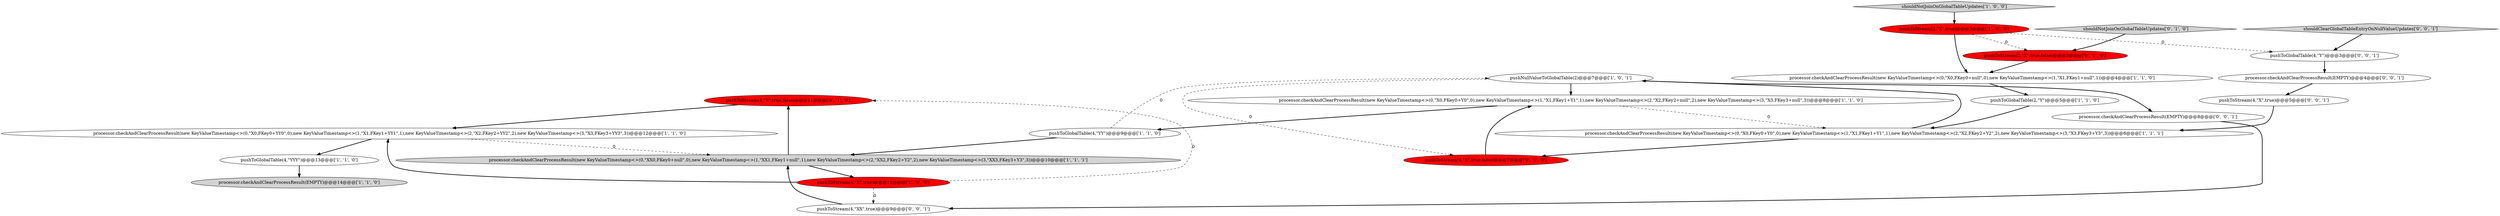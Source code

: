 digraph {
16 [style = filled, label = "pushToStream(4,\"X\",true,false)@@@11@@@['0', '1', '0']", fillcolor = red, shape = ellipse image = "AAA1AAABBB2BBB"];
3 [style = filled, label = "processor.checkAndClearProcessResult(new KeyValueTimestamp<>(0,\"X0,FKey0+YY0\",0),new KeyValueTimestamp<>(1,\"X1,FKey1+YY1\",1),new KeyValueTimestamp<>(2,\"X2,FKey2+YY2\",2),new KeyValueTimestamp<>(3,\"X3,FKey3+YY3\",3))@@@12@@@['1', '1', '0']", fillcolor = white, shape = ellipse image = "AAA0AAABBB1BBB"];
12 [style = filled, label = "shouldNotJoinOnGlobalTableUpdates['1', '0', '0']", fillcolor = lightgray, shape = diamond image = "AAA0AAABBB1BBB"];
11 [style = filled, label = "processor.checkAndClearProcessResult(new KeyValueTimestamp<>(0,\"X0,FKey0+null\",0),new KeyValueTimestamp<>(1,\"X1,FKey1+null\",1))@@@4@@@['1', '1', '0']", fillcolor = white, shape = ellipse image = "AAA0AAABBB1BBB"];
7 [style = filled, label = "pushToStream(2,\"X\",true)@@@3@@@['1', '0', '0']", fillcolor = red, shape = ellipse image = "AAA1AAABBB1BBB"];
21 [style = filled, label = "pushToStream(4,\"XX\",true)@@@9@@@['0', '0', '1']", fillcolor = white, shape = ellipse image = "AAA0AAABBB3BBB"];
2 [style = filled, label = "pushToGlobalTable(2,\"Y\")@@@5@@@['1', '1', '0']", fillcolor = white, shape = ellipse image = "AAA0AAABBB1BBB"];
4 [style = filled, label = "processor.checkAndClearProcessResult(new KeyValueTimestamp<>(0,\"XX0,FKey0+null\",0),new KeyValueTimestamp<>(1,\"XX1,FKey1+null\",1),new KeyValueTimestamp<>(2,\"XX2,FKey2+Y2\",2),new KeyValueTimestamp<>(3,\"XX3,FKey3+Y3\",3))@@@10@@@['1', '1', '1']", fillcolor = lightgray, shape = ellipse image = "AAA0AAABBB1BBB"];
8 [style = filled, label = "pushToGlobalTable(4,\"YY\")@@@9@@@['1', '1', '0']", fillcolor = white, shape = ellipse image = "AAA0AAABBB1BBB"];
10 [style = filled, label = "pushToStream(4,\"X\",true)@@@11@@@['1', '0', '0']", fillcolor = red, shape = ellipse image = "AAA1AAABBB1BBB"];
17 [style = filled, label = "pushToGlobalTable(4,\"Y\")@@@3@@@['0', '0', '1']", fillcolor = white, shape = ellipse image = "AAA0AAABBB3BBB"];
22 [style = filled, label = "processor.checkAndClearProcessResult(EMPTY)@@@8@@@['0', '0', '1']", fillcolor = white, shape = ellipse image = "AAA0AAABBB3BBB"];
18 [style = filled, label = "shouldClearGlobalTableEntryOnNullValueUpdates['0', '0', '1']", fillcolor = lightgray, shape = diamond image = "AAA0AAABBB3BBB"];
1 [style = filled, label = "processor.checkAndClearProcessResult(EMPTY)@@@14@@@['1', '1', '0']", fillcolor = lightgray, shape = ellipse image = "AAA0AAABBB1BBB"];
6 [style = filled, label = "pushNullValueToGlobalTable(2)@@@7@@@['1', '0', '1']", fillcolor = white, shape = ellipse image = "AAA0AAABBB1BBB"];
13 [style = filled, label = "shouldNotJoinOnGlobalTableUpdates['0', '1', '0']", fillcolor = lightgray, shape = diamond image = "AAA0AAABBB2BBB"];
19 [style = filled, label = "pushToStream(4,\"X\",true)@@@5@@@['0', '0', '1']", fillcolor = white, shape = ellipse image = "AAA0AAABBB3BBB"];
9 [style = filled, label = "processor.checkAndClearProcessResult(new KeyValueTimestamp<>(0,\"X0,FKey0+Y0\",0),new KeyValueTimestamp<>(1,\"X1,FKey1+Y1\",1),new KeyValueTimestamp<>(2,\"X2,FKey2+null\",2),new KeyValueTimestamp<>(3,\"X3,FKey3+null\",3))@@@8@@@['1', '1', '0']", fillcolor = white, shape = ellipse image = "AAA0AAABBB1BBB"];
5 [style = filled, label = "processor.checkAndClearProcessResult(new KeyValueTimestamp<>(0,\"X0,FKey0+Y0\",0),new KeyValueTimestamp<>(1,\"X1,FKey1+Y1\",1),new KeyValueTimestamp<>(2,\"X2,FKey2+Y2\",2),new KeyValueTimestamp<>(3,\"X3,FKey3+Y3\",3))@@@6@@@['1', '1', '1']", fillcolor = white, shape = ellipse image = "AAA0AAABBB1BBB"];
0 [style = filled, label = "pushToGlobalTable(4,\"YYY\")@@@13@@@['1', '1', '0']", fillcolor = white, shape = ellipse image = "AAA0AAABBB1BBB"];
15 [style = filled, label = "pushToStream(2,\"X\",true,false)@@@3@@@['0', '1', '0']", fillcolor = red, shape = ellipse image = "AAA1AAABBB2BBB"];
20 [style = filled, label = "processor.checkAndClearProcessResult(EMPTY)@@@4@@@['0', '0', '1']", fillcolor = white, shape = ellipse image = "AAA0AAABBB3BBB"];
14 [style = filled, label = "pushToStream(4,\"X\",true,false)@@@7@@@['0', '1', '0']", fillcolor = red, shape = ellipse image = "AAA1AAABBB2BBB"];
4->10 [style = bold, label=""];
16->3 [style = bold, label=""];
7->11 [style = bold, label=""];
8->6 [style = dashed, label="0"];
10->21 [style = dashed, label="0"];
6->22 [style = bold, label=""];
7->17 [style = dashed, label="0"];
22->21 [style = bold, label=""];
18->17 [style = bold, label=""];
10->3 [style = bold, label=""];
5->14 [style = bold, label=""];
6->14 [style = dashed, label="0"];
9->8 [style = bold, label=""];
3->4 [style = dashed, label="0"];
12->7 [style = bold, label=""];
11->2 [style = bold, label=""];
3->0 [style = bold, label=""];
19->5 [style = bold, label=""];
9->5 [style = dashed, label="0"];
5->6 [style = bold, label=""];
15->11 [style = bold, label=""];
0->1 [style = bold, label=""];
7->15 [style = dashed, label="0"];
14->9 [style = bold, label=""];
13->15 [style = bold, label=""];
21->4 [style = bold, label=""];
8->4 [style = bold, label=""];
10->16 [style = dashed, label="0"];
6->9 [style = bold, label=""];
20->19 [style = bold, label=""];
4->16 [style = bold, label=""];
2->5 [style = bold, label=""];
17->20 [style = bold, label=""];
}
